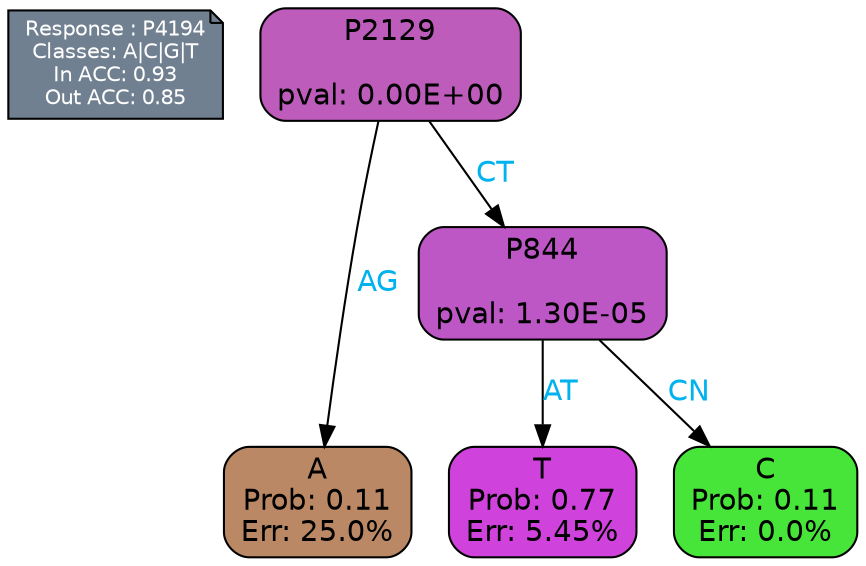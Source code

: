 digraph Tree {
node [shape=box, style="filled, rounded", color="black", fontname=helvetica] ;
graph [ranksep=equally, splines=polylines, bgcolor=transparent, dpi=600] ;
edge [fontname=helvetica] ;
LEGEND [label="Response : P4194
Classes: A|C|G|T
In ACC: 0.93
Out ACC: 0.85
",shape=note,align=left,style=filled,fillcolor="slategray",fontcolor="white",fontsize=10];1 [label="P2129

pval: 0.00E+00", fillcolor="#bd5cbb"] ;
2 [label="A
Prob: 0.11
Err: 25.0%", fillcolor="#ba8864"] ;
3 [label="P844

pval: 1.30E-05", fillcolor="#bd57c6"] ;
4 [label="T
Prob: 0.77
Err: 5.45%", fillcolor="#cf42db"] ;
5 [label="C
Prob: 0.11
Err: 0.0%", fillcolor="#47e539"] ;
1 -> 2 [label="AG",fontcolor=deepskyblue2] ;
1 -> 3 [label="CT",fontcolor=deepskyblue2] ;
3 -> 4 [label="AT",fontcolor=deepskyblue2] ;
3 -> 5 [label="CN",fontcolor=deepskyblue2] ;
{rank = same; 2;4;5;}{rank = same; LEGEND;1;}}